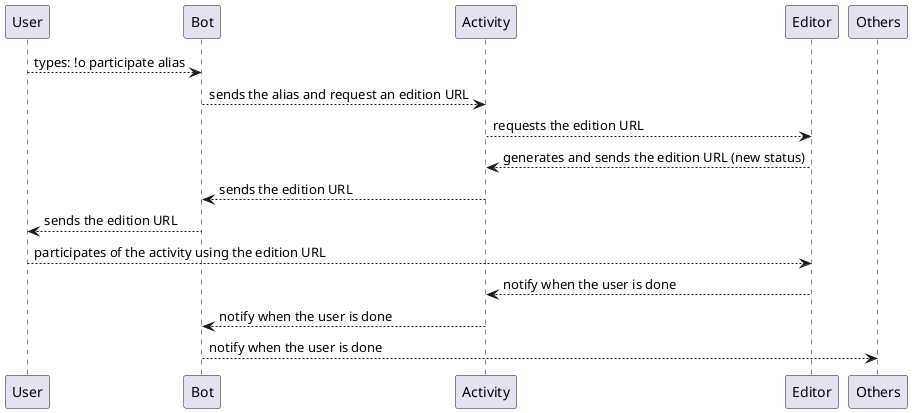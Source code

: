 @startuml
User --> Bot: types: !o participate alias
Bot --> Activity: sends the alias and request an edition URL
Activity --> Editor: requests the edition URL
Editor --> Activity: generates and sends the edition URL (new status)
Activity --> Bot: sends the edition URL
Bot --> User: sends the edition URL
User --> Editor: participates of the activity using the edition URL
Editor --> Activity: notify when the user is done
Activity --> Bot: notify when the user is done
Bot --> Others: notify when the user is done
@enduml